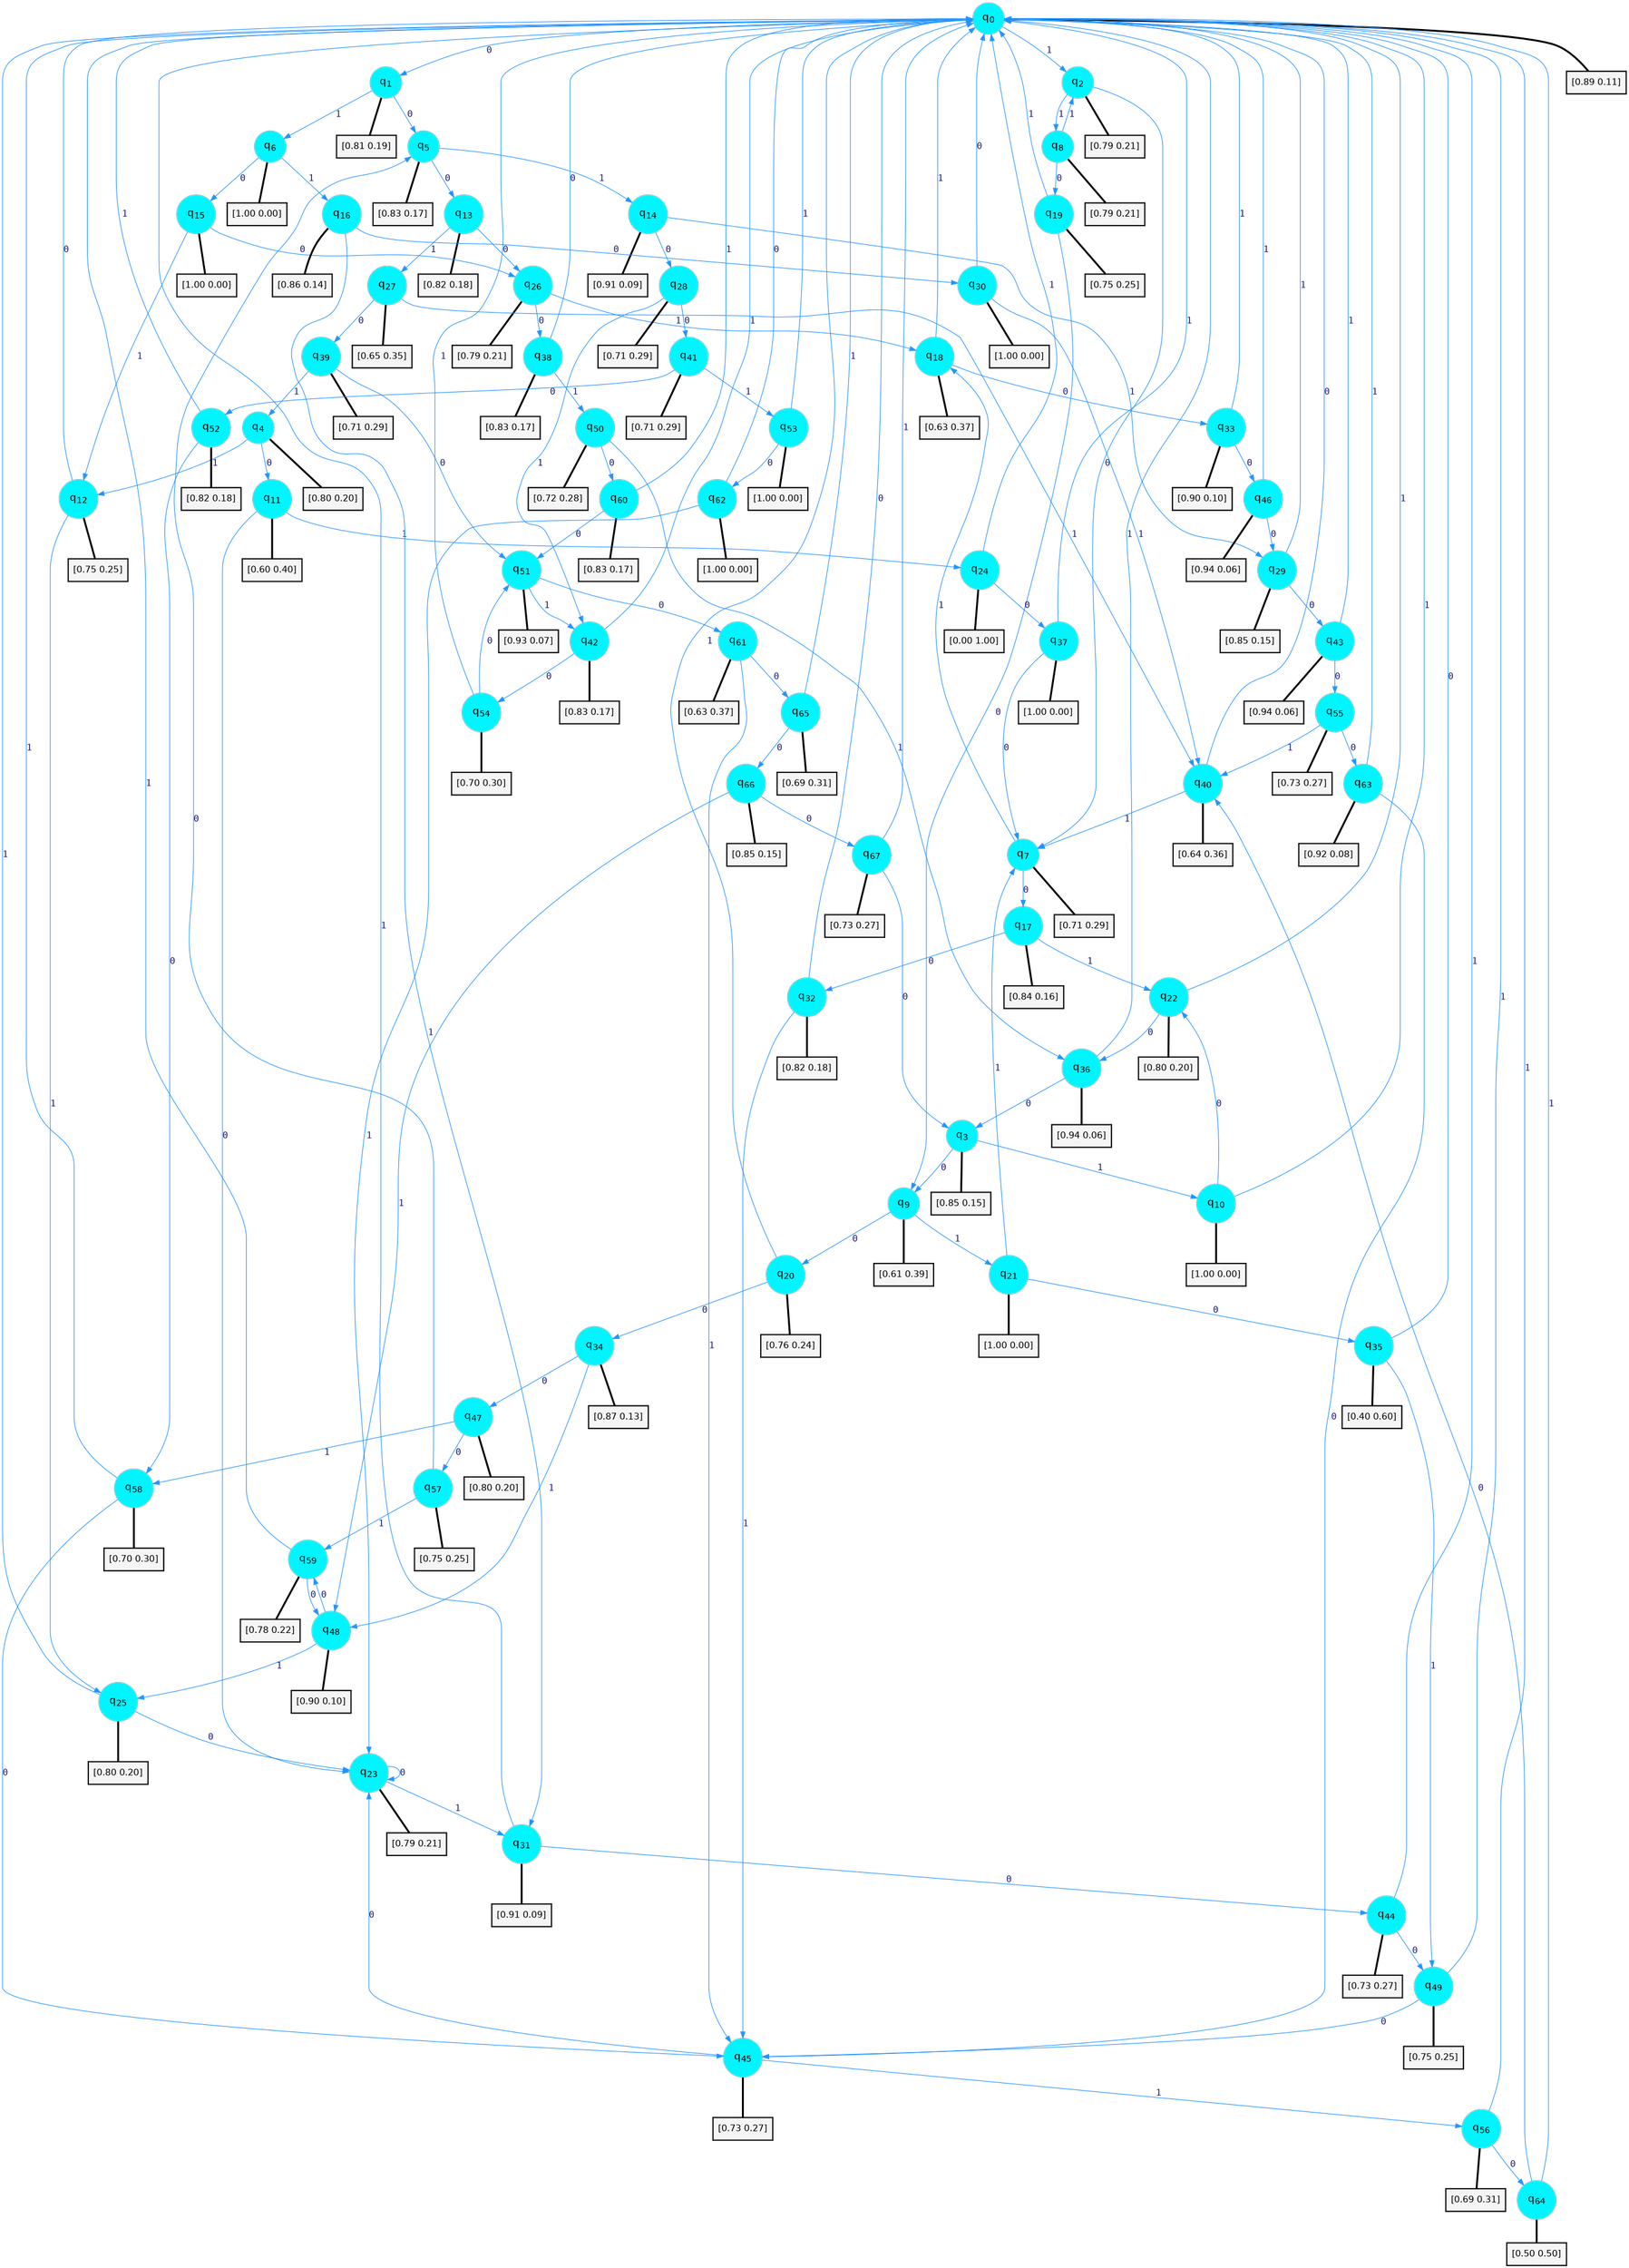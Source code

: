 digraph G {
graph [
bgcolor=transparent, dpi=300, rankdir=TD, size="40,25"];
node [
color=gray, fillcolor=turquoise1, fontcolor=black, fontname=Helvetica, fontsize=16, fontweight=bold, shape=circle, style=filled];
edge [
arrowsize=1, color=dodgerblue1, fontcolor=midnightblue, fontname=courier, fontweight=bold, penwidth=1, style=solid, weight=20];
0[label=<q<SUB>0</SUB>>];
1[label=<q<SUB>1</SUB>>];
2[label=<q<SUB>2</SUB>>];
3[label=<q<SUB>3</SUB>>];
4[label=<q<SUB>4</SUB>>];
5[label=<q<SUB>5</SUB>>];
6[label=<q<SUB>6</SUB>>];
7[label=<q<SUB>7</SUB>>];
8[label=<q<SUB>8</SUB>>];
9[label=<q<SUB>9</SUB>>];
10[label=<q<SUB>10</SUB>>];
11[label=<q<SUB>11</SUB>>];
12[label=<q<SUB>12</SUB>>];
13[label=<q<SUB>13</SUB>>];
14[label=<q<SUB>14</SUB>>];
15[label=<q<SUB>15</SUB>>];
16[label=<q<SUB>16</SUB>>];
17[label=<q<SUB>17</SUB>>];
18[label=<q<SUB>18</SUB>>];
19[label=<q<SUB>19</SUB>>];
20[label=<q<SUB>20</SUB>>];
21[label=<q<SUB>21</SUB>>];
22[label=<q<SUB>22</SUB>>];
23[label=<q<SUB>23</SUB>>];
24[label=<q<SUB>24</SUB>>];
25[label=<q<SUB>25</SUB>>];
26[label=<q<SUB>26</SUB>>];
27[label=<q<SUB>27</SUB>>];
28[label=<q<SUB>28</SUB>>];
29[label=<q<SUB>29</SUB>>];
30[label=<q<SUB>30</SUB>>];
31[label=<q<SUB>31</SUB>>];
32[label=<q<SUB>32</SUB>>];
33[label=<q<SUB>33</SUB>>];
34[label=<q<SUB>34</SUB>>];
35[label=<q<SUB>35</SUB>>];
36[label=<q<SUB>36</SUB>>];
37[label=<q<SUB>37</SUB>>];
38[label=<q<SUB>38</SUB>>];
39[label=<q<SUB>39</SUB>>];
40[label=<q<SUB>40</SUB>>];
41[label=<q<SUB>41</SUB>>];
42[label=<q<SUB>42</SUB>>];
43[label=<q<SUB>43</SUB>>];
44[label=<q<SUB>44</SUB>>];
45[label=<q<SUB>45</SUB>>];
46[label=<q<SUB>46</SUB>>];
47[label=<q<SUB>47</SUB>>];
48[label=<q<SUB>48</SUB>>];
49[label=<q<SUB>49</SUB>>];
50[label=<q<SUB>50</SUB>>];
51[label=<q<SUB>51</SUB>>];
52[label=<q<SUB>52</SUB>>];
53[label=<q<SUB>53</SUB>>];
54[label=<q<SUB>54</SUB>>];
55[label=<q<SUB>55</SUB>>];
56[label=<q<SUB>56</SUB>>];
57[label=<q<SUB>57</SUB>>];
58[label=<q<SUB>58</SUB>>];
59[label=<q<SUB>59</SUB>>];
60[label=<q<SUB>60</SUB>>];
61[label=<q<SUB>61</SUB>>];
62[label=<q<SUB>62</SUB>>];
63[label=<q<SUB>63</SUB>>];
64[label=<q<SUB>64</SUB>>];
65[label=<q<SUB>65</SUB>>];
66[label=<q<SUB>66</SUB>>];
67[label=<q<SUB>67</SUB>>];
68[label="[0.89 0.11]", shape=box,fontcolor=black, fontname=Helvetica, fontsize=14, penwidth=2, fillcolor=whitesmoke,color=black];
69[label="[0.81 0.19]", shape=box,fontcolor=black, fontname=Helvetica, fontsize=14, penwidth=2, fillcolor=whitesmoke,color=black];
70[label="[0.79 0.21]", shape=box,fontcolor=black, fontname=Helvetica, fontsize=14, penwidth=2, fillcolor=whitesmoke,color=black];
71[label="[0.85 0.15]", shape=box,fontcolor=black, fontname=Helvetica, fontsize=14, penwidth=2, fillcolor=whitesmoke,color=black];
72[label="[0.80 0.20]", shape=box,fontcolor=black, fontname=Helvetica, fontsize=14, penwidth=2, fillcolor=whitesmoke,color=black];
73[label="[0.83 0.17]", shape=box,fontcolor=black, fontname=Helvetica, fontsize=14, penwidth=2, fillcolor=whitesmoke,color=black];
74[label="[1.00 0.00]", shape=box,fontcolor=black, fontname=Helvetica, fontsize=14, penwidth=2, fillcolor=whitesmoke,color=black];
75[label="[0.71 0.29]", shape=box,fontcolor=black, fontname=Helvetica, fontsize=14, penwidth=2, fillcolor=whitesmoke,color=black];
76[label="[0.79 0.21]", shape=box,fontcolor=black, fontname=Helvetica, fontsize=14, penwidth=2, fillcolor=whitesmoke,color=black];
77[label="[0.61 0.39]", shape=box,fontcolor=black, fontname=Helvetica, fontsize=14, penwidth=2, fillcolor=whitesmoke,color=black];
78[label="[1.00 0.00]", shape=box,fontcolor=black, fontname=Helvetica, fontsize=14, penwidth=2, fillcolor=whitesmoke,color=black];
79[label="[0.60 0.40]", shape=box,fontcolor=black, fontname=Helvetica, fontsize=14, penwidth=2, fillcolor=whitesmoke,color=black];
80[label="[0.75 0.25]", shape=box,fontcolor=black, fontname=Helvetica, fontsize=14, penwidth=2, fillcolor=whitesmoke,color=black];
81[label="[0.82 0.18]", shape=box,fontcolor=black, fontname=Helvetica, fontsize=14, penwidth=2, fillcolor=whitesmoke,color=black];
82[label="[0.91 0.09]", shape=box,fontcolor=black, fontname=Helvetica, fontsize=14, penwidth=2, fillcolor=whitesmoke,color=black];
83[label="[1.00 0.00]", shape=box,fontcolor=black, fontname=Helvetica, fontsize=14, penwidth=2, fillcolor=whitesmoke,color=black];
84[label="[0.86 0.14]", shape=box,fontcolor=black, fontname=Helvetica, fontsize=14, penwidth=2, fillcolor=whitesmoke,color=black];
85[label="[0.84 0.16]", shape=box,fontcolor=black, fontname=Helvetica, fontsize=14, penwidth=2, fillcolor=whitesmoke,color=black];
86[label="[0.63 0.37]", shape=box,fontcolor=black, fontname=Helvetica, fontsize=14, penwidth=2, fillcolor=whitesmoke,color=black];
87[label="[0.75 0.25]", shape=box,fontcolor=black, fontname=Helvetica, fontsize=14, penwidth=2, fillcolor=whitesmoke,color=black];
88[label="[0.76 0.24]", shape=box,fontcolor=black, fontname=Helvetica, fontsize=14, penwidth=2, fillcolor=whitesmoke,color=black];
89[label="[1.00 0.00]", shape=box,fontcolor=black, fontname=Helvetica, fontsize=14, penwidth=2, fillcolor=whitesmoke,color=black];
90[label="[0.80 0.20]", shape=box,fontcolor=black, fontname=Helvetica, fontsize=14, penwidth=2, fillcolor=whitesmoke,color=black];
91[label="[0.79 0.21]", shape=box,fontcolor=black, fontname=Helvetica, fontsize=14, penwidth=2, fillcolor=whitesmoke,color=black];
92[label="[0.00 1.00]", shape=box,fontcolor=black, fontname=Helvetica, fontsize=14, penwidth=2, fillcolor=whitesmoke,color=black];
93[label="[0.80 0.20]", shape=box,fontcolor=black, fontname=Helvetica, fontsize=14, penwidth=2, fillcolor=whitesmoke,color=black];
94[label="[0.79 0.21]", shape=box,fontcolor=black, fontname=Helvetica, fontsize=14, penwidth=2, fillcolor=whitesmoke,color=black];
95[label="[0.65 0.35]", shape=box,fontcolor=black, fontname=Helvetica, fontsize=14, penwidth=2, fillcolor=whitesmoke,color=black];
96[label="[0.71 0.29]", shape=box,fontcolor=black, fontname=Helvetica, fontsize=14, penwidth=2, fillcolor=whitesmoke,color=black];
97[label="[0.85 0.15]", shape=box,fontcolor=black, fontname=Helvetica, fontsize=14, penwidth=2, fillcolor=whitesmoke,color=black];
98[label="[1.00 0.00]", shape=box,fontcolor=black, fontname=Helvetica, fontsize=14, penwidth=2, fillcolor=whitesmoke,color=black];
99[label="[0.91 0.09]", shape=box,fontcolor=black, fontname=Helvetica, fontsize=14, penwidth=2, fillcolor=whitesmoke,color=black];
100[label="[0.82 0.18]", shape=box,fontcolor=black, fontname=Helvetica, fontsize=14, penwidth=2, fillcolor=whitesmoke,color=black];
101[label="[0.90 0.10]", shape=box,fontcolor=black, fontname=Helvetica, fontsize=14, penwidth=2, fillcolor=whitesmoke,color=black];
102[label="[0.87 0.13]", shape=box,fontcolor=black, fontname=Helvetica, fontsize=14, penwidth=2, fillcolor=whitesmoke,color=black];
103[label="[0.40 0.60]", shape=box,fontcolor=black, fontname=Helvetica, fontsize=14, penwidth=2, fillcolor=whitesmoke,color=black];
104[label="[0.94 0.06]", shape=box,fontcolor=black, fontname=Helvetica, fontsize=14, penwidth=2, fillcolor=whitesmoke,color=black];
105[label="[1.00 0.00]", shape=box,fontcolor=black, fontname=Helvetica, fontsize=14, penwidth=2, fillcolor=whitesmoke,color=black];
106[label="[0.83 0.17]", shape=box,fontcolor=black, fontname=Helvetica, fontsize=14, penwidth=2, fillcolor=whitesmoke,color=black];
107[label="[0.71 0.29]", shape=box,fontcolor=black, fontname=Helvetica, fontsize=14, penwidth=2, fillcolor=whitesmoke,color=black];
108[label="[0.64 0.36]", shape=box,fontcolor=black, fontname=Helvetica, fontsize=14, penwidth=2, fillcolor=whitesmoke,color=black];
109[label="[0.71 0.29]", shape=box,fontcolor=black, fontname=Helvetica, fontsize=14, penwidth=2, fillcolor=whitesmoke,color=black];
110[label="[0.83 0.17]", shape=box,fontcolor=black, fontname=Helvetica, fontsize=14, penwidth=2, fillcolor=whitesmoke,color=black];
111[label="[0.94 0.06]", shape=box,fontcolor=black, fontname=Helvetica, fontsize=14, penwidth=2, fillcolor=whitesmoke,color=black];
112[label="[0.73 0.27]", shape=box,fontcolor=black, fontname=Helvetica, fontsize=14, penwidth=2, fillcolor=whitesmoke,color=black];
113[label="[0.73 0.27]", shape=box,fontcolor=black, fontname=Helvetica, fontsize=14, penwidth=2, fillcolor=whitesmoke,color=black];
114[label="[0.94 0.06]", shape=box,fontcolor=black, fontname=Helvetica, fontsize=14, penwidth=2, fillcolor=whitesmoke,color=black];
115[label="[0.80 0.20]", shape=box,fontcolor=black, fontname=Helvetica, fontsize=14, penwidth=2, fillcolor=whitesmoke,color=black];
116[label="[0.90 0.10]", shape=box,fontcolor=black, fontname=Helvetica, fontsize=14, penwidth=2, fillcolor=whitesmoke,color=black];
117[label="[0.75 0.25]", shape=box,fontcolor=black, fontname=Helvetica, fontsize=14, penwidth=2, fillcolor=whitesmoke,color=black];
118[label="[0.72 0.28]", shape=box,fontcolor=black, fontname=Helvetica, fontsize=14, penwidth=2, fillcolor=whitesmoke,color=black];
119[label="[0.93 0.07]", shape=box,fontcolor=black, fontname=Helvetica, fontsize=14, penwidth=2, fillcolor=whitesmoke,color=black];
120[label="[0.82 0.18]", shape=box,fontcolor=black, fontname=Helvetica, fontsize=14, penwidth=2, fillcolor=whitesmoke,color=black];
121[label="[1.00 0.00]", shape=box,fontcolor=black, fontname=Helvetica, fontsize=14, penwidth=2, fillcolor=whitesmoke,color=black];
122[label="[0.70 0.30]", shape=box,fontcolor=black, fontname=Helvetica, fontsize=14, penwidth=2, fillcolor=whitesmoke,color=black];
123[label="[0.73 0.27]", shape=box,fontcolor=black, fontname=Helvetica, fontsize=14, penwidth=2, fillcolor=whitesmoke,color=black];
124[label="[0.69 0.31]", shape=box,fontcolor=black, fontname=Helvetica, fontsize=14, penwidth=2, fillcolor=whitesmoke,color=black];
125[label="[0.75 0.25]", shape=box,fontcolor=black, fontname=Helvetica, fontsize=14, penwidth=2, fillcolor=whitesmoke,color=black];
126[label="[0.70 0.30]", shape=box,fontcolor=black, fontname=Helvetica, fontsize=14, penwidth=2, fillcolor=whitesmoke,color=black];
127[label="[0.78 0.22]", shape=box,fontcolor=black, fontname=Helvetica, fontsize=14, penwidth=2, fillcolor=whitesmoke,color=black];
128[label="[0.83 0.17]", shape=box,fontcolor=black, fontname=Helvetica, fontsize=14, penwidth=2, fillcolor=whitesmoke,color=black];
129[label="[0.63 0.37]", shape=box,fontcolor=black, fontname=Helvetica, fontsize=14, penwidth=2, fillcolor=whitesmoke,color=black];
130[label="[1.00 0.00]", shape=box,fontcolor=black, fontname=Helvetica, fontsize=14, penwidth=2, fillcolor=whitesmoke,color=black];
131[label="[0.92 0.08]", shape=box,fontcolor=black, fontname=Helvetica, fontsize=14, penwidth=2, fillcolor=whitesmoke,color=black];
132[label="[0.50 0.50]", shape=box,fontcolor=black, fontname=Helvetica, fontsize=14, penwidth=2, fillcolor=whitesmoke,color=black];
133[label="[0.69 0.31]", shape=box,fontcolor=black, fontname=Helvetica, fontsize=14, penwidth=2, fillcolor=whitesmoke,color=black];
134[label="[0.85 0.15]", shape=box,fontcolor=black, fontname=Helvetica, fontsize=14, penwidth=2, fillcolor=whitesmoke,color=black];
135[label="[0.73 0.27]", shape=box,fontcolor=black, fontname=Helvetica, fontsize=14, penwidth=2, fillcolor=whitesmoke,color=black];
0->1 [label=0];
0->2 [label=1];
0->68 [arrowhead=none, penwidth=3,color=black];
1->5 [label=0];
1->6 [label=1];
1->69 [arrowhead=none, penwidth=3,color=black];
2->7 [label=0];
2->8 [label=1];
2->70 [arrowhead=none, penwidth=3,color=black];
3->9 [label=0];
3->10 [label=1];
3->71 [arrowhead=none, penwidth=3,color=black];
4->11 [label=0];
4->12 [label=1];
4->72 [arrowhead=none, penwidth=3,color=black];
5->13 [label=0];
5->14 [label=1];
5->73 [arrowhead=none, penwidth=3,color=black];
6->15 [label=0];
6->16 [label=1];
6->74 [arrowhead=none, penwidth=3,color=black];
7->17 [label=0];
7->18 [label=1];
7->75 [arrowhead=none, penwidth=3,color=black];
8->19 [label=0];
8->2 [label=1];
8->76 [arrowhead=none, penwidth=3,color=black];
9->20 [label=0];
9->21 [label=1];
9->77 [arrowhead=none, penwidth=3,color=black];
10->22 [label=0];
10->0 [label=1];
10->78 [arrowhead=none, penwidth=3,color=black];
11->23 [label=0];
11->24 [label=1];
11->79 [arrowhead=none, penwidth=3,color=black];
12->0 [label=0];
12->25 [label=1];
12->80 [arrowhead=none, penwidth=3,color=black];
13->26 [label=0];
13->27 [label=1];
13->81 [arrowhead=none, penwidth=3,color=black];
14->28 [label=0];
14->29 [label=1];
14->82 [arrowhead=none, penwidth=3,color=black];
15->26 [label=0];
15->12 [label=1];
15->83 [arrowhead=none, penwidth=3,color=black];
16->30 [label=0];
16->31 [label=1];
16->84 [arrowhead=none, penwidth=3,color=black];
17->32 [label=0];
17->22 [label=1];
17->85 [arrowhead=none, penwidth=3,color=black];
18->33 [label=0];
18->0 [label=1];
18->86 [arrowhead=none, penwidth=3,color=black];
19->9 [label=0];
19->0 [label=1];
19->87 [arrowhead=none, penwidth=3,color=black];
20->34 [label=0];
20->0 [label=1];
20->88 [arrowhead=none, penwidth=3,color=black];
21->35 [label=0];
21->7 [label=1];
21->89 [arrowhead=none, penwidth=3,color=black];
22->36 [label=0];
22->0 [label=1];
22->90 [arrowhead=none, penwidth=3,color=black];
23->23 [label=0];
23->31 [label=1];
23->91 [arrowhead=none, penwidth=3,color=black];
24->37 [label=0];
24->0 [label=1];
24->92 [arrowhead=none, penwidth=3,color=black];
25->23 [label=0];
25->0 [label=1];
25->93 [arrowhead=none, penwidth=3,color=black];
26->38 [label=0];
26->18 [label=1];
26->94 [arrowhead=none, penwidth=3,color=black];
27->39 [label=0];
27->40 [label=1];
27->95 [arrowhead=none, penwidth=3,color=black];
28->41 [label=0];
28->42 [label=1];
28->96 [arrowhead=none, penwidth=3,color=black];
29->43 [label=0];
29->0 [label=1];
29->97 [arrowhead=none, penwidth=3,color=black];
30->0 [label=0];
30->40 [label=1];
30->98 [arrowhead=none, penwidth=3,color=black];
31->44 [label=0];
31->0 [label=1];
31->99 [arrowhead=none, penwidth=3,color=black];
32->0 [label=0];
32->45 [label=1];
32->100 [arrowhead=none, penwidth=3,color=black];
33->46 [label=0];
33->0 [label=1];
33->101 [arrowhead=none, penwidth=3,color=black];
34->47 [label=0];
34->48 [label=1];
34->102 [arrowhead=none, penwidth=3,color=black];
35->0 [label=0];
35->49 [label=1];
35->103 [arrowhead=none, penwidth=3,color=black];
36->3 [label=0];
36->0 [label=1];
36->104 [arrowhead=none, penwidth=3,color=black];
37->7 [label=0];
37->0 [label=1];
37->105 [arrowhead=none, penwidth=3,color=black];
38->0 [label=0];
38->50 [label=1];
38->106 [arrowhead=none, penwidth=3,color=black];
39->51 [label=0];
39->4 [label=1];
39->107 [arrowhead=none, penwidth=3,color=black];
40->0 [label=0];
40->7 [label=1];
40->108 [arrowhead=none, penwidth=3,color=black];
41->52 [label=0];
41->53 [label=1];
41->109 [arrowhead=none, penwidth=3,color=black];
42->54 [label=0];
42->0 [label=1];
42->110 [arrowhead=none, penwidth=3,color=black];
43->55 [label=0];
43->0 [label=1];
43->111 [arrowhead=none, penwidth=3,color=black];
44->49 [label=0];
44->0 [label=1];
44->112 [arrowhead=none, penwidth=3,color=black];
45->23 [label=0];
45->56 [label=1];
45->113 [arrowhead=none, penwidth=3,color=black];
46->29 [label=0];
46->0 [label=1];
46->114 [arrowhead=none, penwidth=3,color=black];
47->57 [label=0];
47->58 [label=1];
47->115 [arrowhead=none, penwidth=3,color=black];
48->59 [label=0];
48->25 [label=1];
48->116 [arrowhead=none, penwidth=3,color=black];
49->45 [label=0];
49->0 [label=1];
49->117 [arrowhead=none, penwidth=3,color=black];
50->60 [label=0];
50->36 [label=1];
50->118 [arrowhead=none, penwidth=3,color=black];
51->61 [label=0];
51->42 [label=1];
51->119 [arrowhead=none, penwidth=3,color=black];
52->58 [label=0];
52->0 [label=1];
52->120 [arrowhead=none, penwidth=3,color=black];
53->62 [label=0];
53->0 [label=1];
53->121 [arrowhead=none, penwidth=3,color=black];
54->51 [label=0];
54->0 [label=1];
54->122 [arrowhead=none, penwidth=3,color=black];
55->63 [label=0];
55->40 [label=1];
55->123 [arrowhead=none, penwidth=3,color=black];
56->64 [label=0];
56->0 [label=1];
56->124 [arrowhead=none, penwidth=3,color=black];
57->5 [label=0];
57->59 [label=1];
57->125 [arrowhead=none, penwidth=3,color=black];
58->45 [label=0];
58->0 [label=1];
58->126 [arrowhead=none, penwidth=3,color=black];
59->48 [label=0];
59->0 [label=1];
59->127 [arrowhead=none, penwidth=3,color=black];
60->51 [label=0];
60->0 [label=1];
60->128 [arrowhead=none, penwidth=3,color=black];
61->65 [label=0];
61->45 [label=1];
61->129 [arrowhead=none, penwidth=3,color=black];
62->0 [label=0];
62->23 [label=1];
62->130 [arrowhead=none, penwidth=3,color=black];
63->45 [label=0];
63->0 [label=1];
63->131 [arrowhead=none, penwidth=3,color=black];
64->40 [label=0];
64->0 [label=1];
64->132 [arrowhead=none, penwidth=3,color=black];
65->66 [label=0];
65->0 [label=1];
65->133 [arrowhead=none, penwidth=3,color=black];
66->67 [label=0];
66->48 [label=1];
66->134 [arrowhead=none, penwidth=3,color=black];
67->3 [label=0];
67->0 [label=1];
67->135 [arrowhead=none, penwidth=3,color=black];
}
